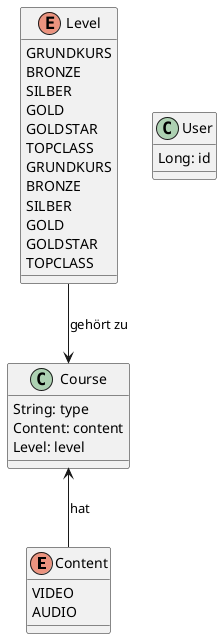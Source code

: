 @startuml

enum Content {
   VIDEO
   AUDIO
}

enum Level {
  GRUNDKURS
  BRONZE
  SILBER
  GOLD
  GOLDSTAR
  TOPCLASS
}

enum Level {
  GRUNDKURS
  BRONZE
  SILBER
  GOLD
  GOLDSTAR
  TOPCLASS
}

class Course {
  String: type
  Content: content
  Level: level
}

class User {
  Long: id
}

Course  <-up-  Level: gehört zu
Course  <-down-  Content: hat

@enduml
